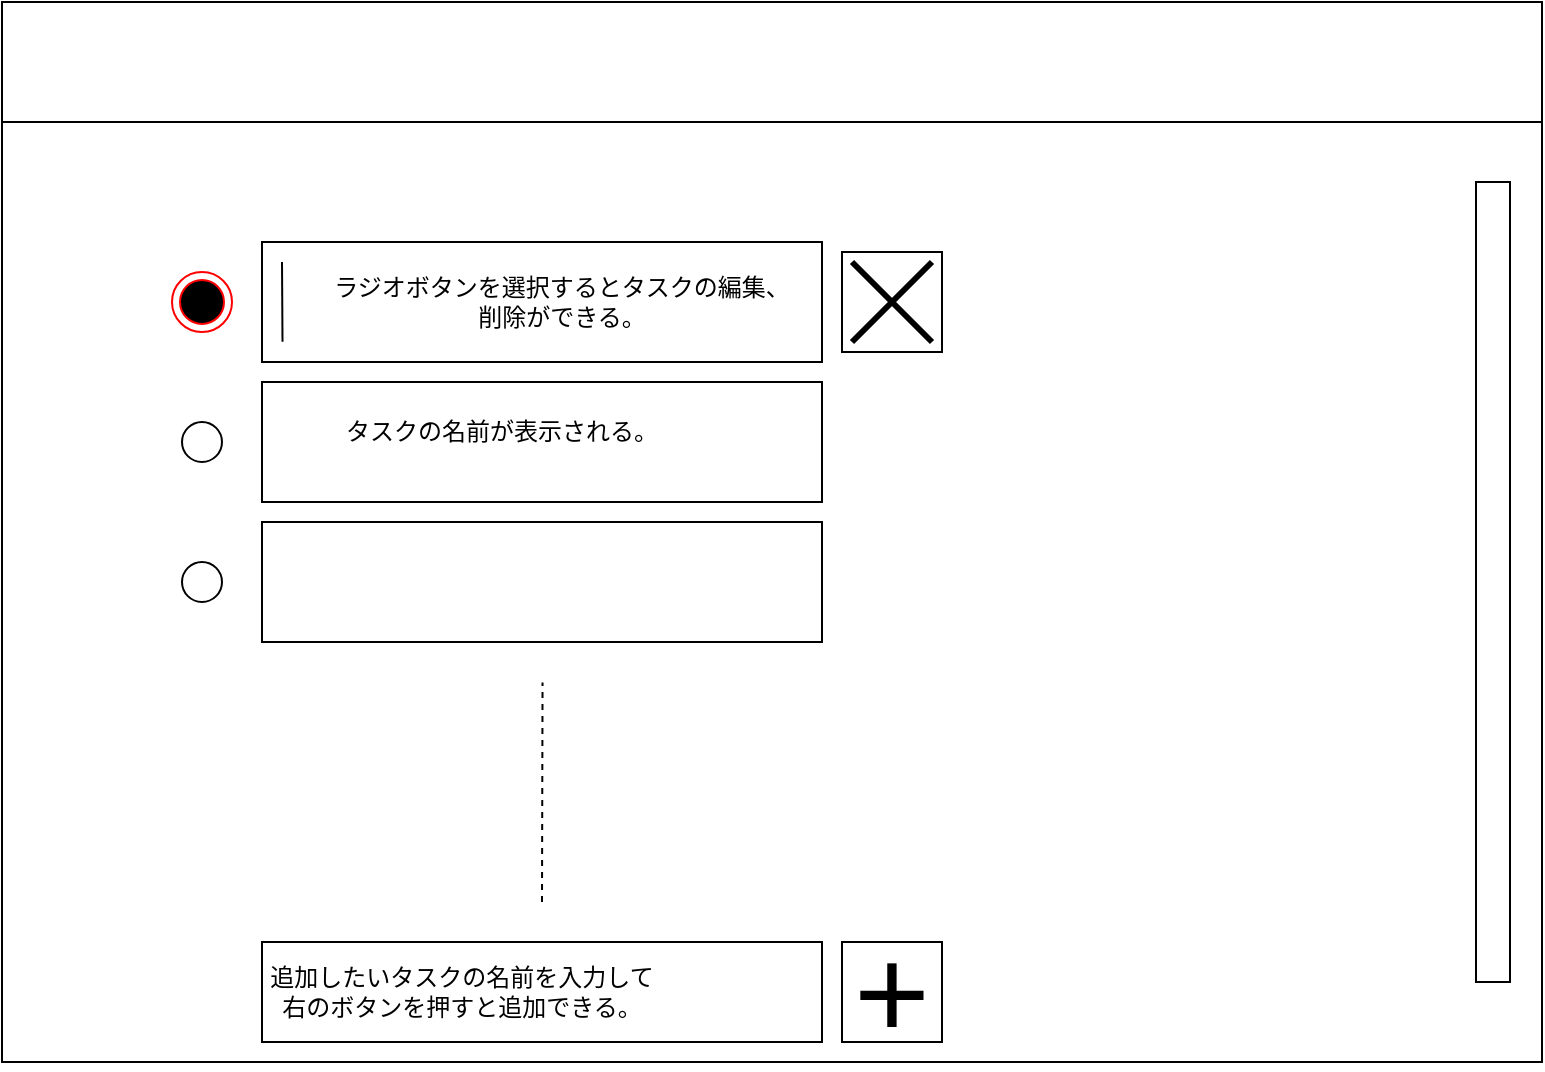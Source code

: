 <mxfile version="28.2.3">
  <diagram name="Page-1" id="KipqGKVDNm00_N8bb78G">
    <mxGraphModel dx="946" dy="623" grid="1" gridSize="10" guides="1" tooltips="1" connect="1" arrows="1" fold="1" page="1" pageScale="1" pageWidth="827" pageHeight="1169" math="0" shadow="0">
      <root>
        <mxCell id="0" />
        <mxCell id="1" parent="0" />
        <mxCell id="uLkaXcbXcqxLuzrevHrL-1" value="" style="rounded=0;whiteSpace=wrap;html=1;" vertex="1" parent="1">
          <mxGeometry x="90" y="60" width="770" height="530" as="geometry" />
        </mxCell>
        <mxCell id="uLkaXcbXcqxLuzrevHrL-16" value="" style="whiteSpace=wrap;html=1;aspect=fixed;" vertex="1" parent="1">
          <mxGeometry x="510" y="185" width="50" height="50" as="geometry" />
        </mxCell>
        <mxCell id="uLkaXcbXcqxLuzrevHrL-2" value="" style="rounded=0;whiteSpace=wrap;html=1;" vertex="1" parent="1">
          <mxGeometry x="90" y="60" width="770" height="60" as="geometry" />
        </mxCell>
        <mxCell id="uLkaXcbXcqxLuzrevHrL-3" value="" style="rounded=0;whiteSpace=wrap;html=1;" vertex="1" parent="1">
          <mxGeometry x="220" y="180" width="280" height="60" as="geometry" />
        </mxCell>
        <mxCell id="uLkaXcbXcqxLuzrevHrL-5" value="" style="rounded=0;whiteSpace=wrap;html=1;" vertex="1" parent="1">
          <mxGeometry x="220" y="250" width="280" height="60" as="geometry" />
        </mxCell>
        <mxCell id="uLkaXcbXcqxLuzrevHrL-6" value="" style="rounded=0;whiteSpace=wrap;html=1;" vertex="1" parent="1">
          <mxGeometry x="220" y="320" width="280" height="60" as="geometry" />
        </mxCell>
        <mxCell id="uLkaXcbXcqxLuzrevHrL-7" value="" style="endArrow=none;dashed=1;html=1;rounded=0;entryX=0.351;entryY=0.642;entryDx=0;entryDy=0;entryPerimeter=0;" edge="1" parent="1" target="uLkaXcbXcqxLuzrevHrL-1">
          <mxGeometry width="50" height="50" relative="1" as="geometry">
            <mxPoint x="360" y="510" as="sourcePoint" />
            <mxPoint x="440" y="300" as="targetPoint" />
          </mxGeometry>
        </mxCell>
        <mxCell id="uLkaXcbXcqxLuzrevHrL-8" value="" style="ellipse;whiteSpace=wrap;html=1;aspect=fixed;" vertex="1" parent="1">
          <mxGeometry x="180" y="200" width="20" height="20" as="geometry" />
        </mxCell>
        <mxCell id="uLkaXcbXcqxLuzrevHrL-9" value="" style="ellipse;whiteSpace=wrap;html=1;aspect=fixed;" vertex="1" parent="1">
          <mxGeometry x="180" y="270" width="20" height="20" as="geometry" />
        </mxCell>
        <mxCell id="uLkaXcbXcqxLuzrevHrL-10" value="" style="ellipse;whiteSpace=wrap;html=1;aspect=fixed;" vertex="1" parent="1">
          <mxGeometry x="180" y="340" width="20" height="20" as="geometry" />
        </mxCell>
        <mxCell id="uLkaXcbXcqxLuzrevHrL-11" value="" style="rounded=0;whiteSpace=wrap;html=1;" vertex="1" parent="1">
          <mxGeometry x="220" y="530" width="280" height="50" as="geometry" />
        </mxCell>
        <mxCell id="uLkaXcbXcqxLuzrevHrL-12" value="" style="whiteSpace=wrap;html=1;aspect=fixed;" vertex="1" parent="1">
          <mxGeometry x="510" y="530" width="50" height="50" as="geometry" />
        </mxCell>
        <mxCell id="uLkaXcbXcqxLuzrevHrL-13" value="&lt;font style=&quot;font-size: 65px;&quot;&gt;+&lt;/font&gt;" style="text;html=1;align=center;verticalAlign=middle;whiteSpace=wrap;rounded=0;" vertex="1" parent="1">
          <mxGeometry x="505" y="540" width="60" height="30" as="geometry" />
        </mxCell>
        <mxCell id="uLkaXcbXcqxLuzrevHrL-14" value="" style="ellipse;html=1;shape=endState;fillColor=#000000;strokeColor=#ff0000;" vertex="1" parent="1">
          <mxGeometry x="175" y="195" width="30" height="30" as="geometry" />
        </mxCell>
        <mxCell id="uLkaXcbXcqxLuzrevHrL-15" value="" style="shape=umlDestroy;whiteSpace=wrap;html=1;strokeWidth=3;targetShapes=umlLifeline;" vertex="1" parent="1">
          <mxGeometry x="515" y="190" width="40" height="40" as="geometry" />
        </mxCell>
        <mxCell id="uLkaXcbXcqxLuzrevHrL-21" value="" style="endArrow=none;html=1;rounded=0;entryX=0.675;entryY=0.472;entryDx=0;entryDy=0;entryPerimeter=0;" edge="1" parent="1">
          <mxGeometry width="50" height="50" relative="1" as="geometry">
            <mxPoint x="230.25" y="229.84" as="sourcePoint" />
            <mxPoint x="230" y="190.0" as="targetPoint" />
          </mxGeometry>
        </mxCell>
        <mxCell id="uLkaXcbXcqxLuzrevHrL-22" value="" style="rounded=0;whiteSpace=wrap;html=1;" vertex="1" parent="1">
          <mxGeometry x="827" y="150" width="17" height="400" as="geometry" />
        </mxCell>
        <mxCell id="uLkaXcbXcqxLuzrevHrL-23" value="ラジオボタンを選択するとタスクの編集、削除ができる。" style="text;html=1;align=center;verticalAlign=middle;whiteSpace=wrap;rounded=0;" vertex="1" parent="1">
          <mxGeometry x="250" y="195" width="240" height="30" as="geometry" />
        </mxCell>
        <mxCell id="uLkaXcbXcqxLuzrevHrL-24" value="タスクの名前が表示される。" style="text;html=1;align=center;verticalAlign=middle;whiteSpace=wrap;rounded=0;" vertex="1" parent="1">
          <mxGeometry x="260" y="260" width="160" height="30" as="geometry" />
        </mxCell>
        <mxCell id="uLkaXcbXcqxLuzrevHrL-25" value="追加したいタスクの名前を入力して右のボタンを押すと追加できる。" style="text;html=1;align=center;verticalAlign=middle;whiteSpace=wrap;rounded=0;" vertex="1" parent="1">
          <mxGeometry x="220" y="540" width="200" height="30" as="geometry" />
        </mxCell>
      </root>
    </mxGraphModel>
  </diagram>
</mxfile>
